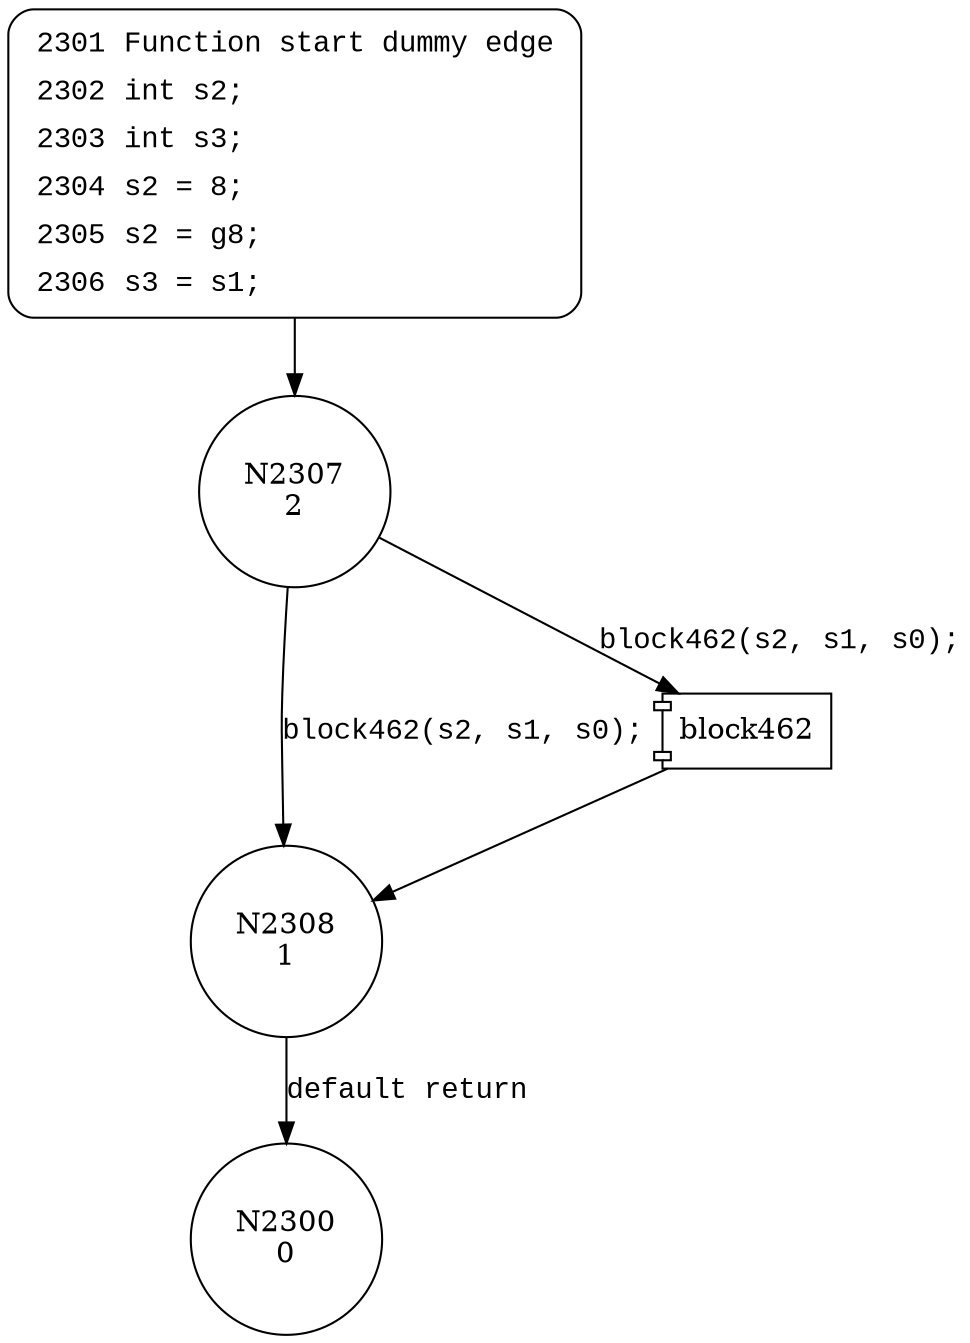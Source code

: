 digraph block2146 {
2307 [shape="circle" label="N2307\n2"]
2308 [shape="circle" label="N2308\n1"]
2300 [shape="circle" label="N2300\n0"]
2301 [style="filled,bold" penwidth="1" fillcolor="white" fontname="Courier New" shape="Mrecord" label=<<table border="0" cellborder="0" cellpadding="3" bgcolor="white"><tr><td align="right">2301</td><td align="left">Function start dummy edge</td></tr><tr><td align="right">2302</td><td align="left">int s2;</td></tr><tr><td align="right">2303</td><td align="left">int s3;</td></tr><tr><td align="right">2304</td><td align="left">s2 = 8;</td></tr><tr><td align="right">2305</td><td align="left">s2 = g8;</td></tr><tr><td align="right">2306</td><td align="left">s3 = s1;</td></tr></table>>]
2301 -> 2307[label=""]
100196 [shape="component" label="block462"]
2307 -> 100196 [label="block462(s2, s1, s0);" fontname="Courier New"]
100196 -> 2308 [label="" fontname="Courier New"]
2307 -> 2308 [label="block462(s2, s1, s0);" fontname="Courier New"]
2308 -> 2300 [label="default return" fontname="Courier New"]
}